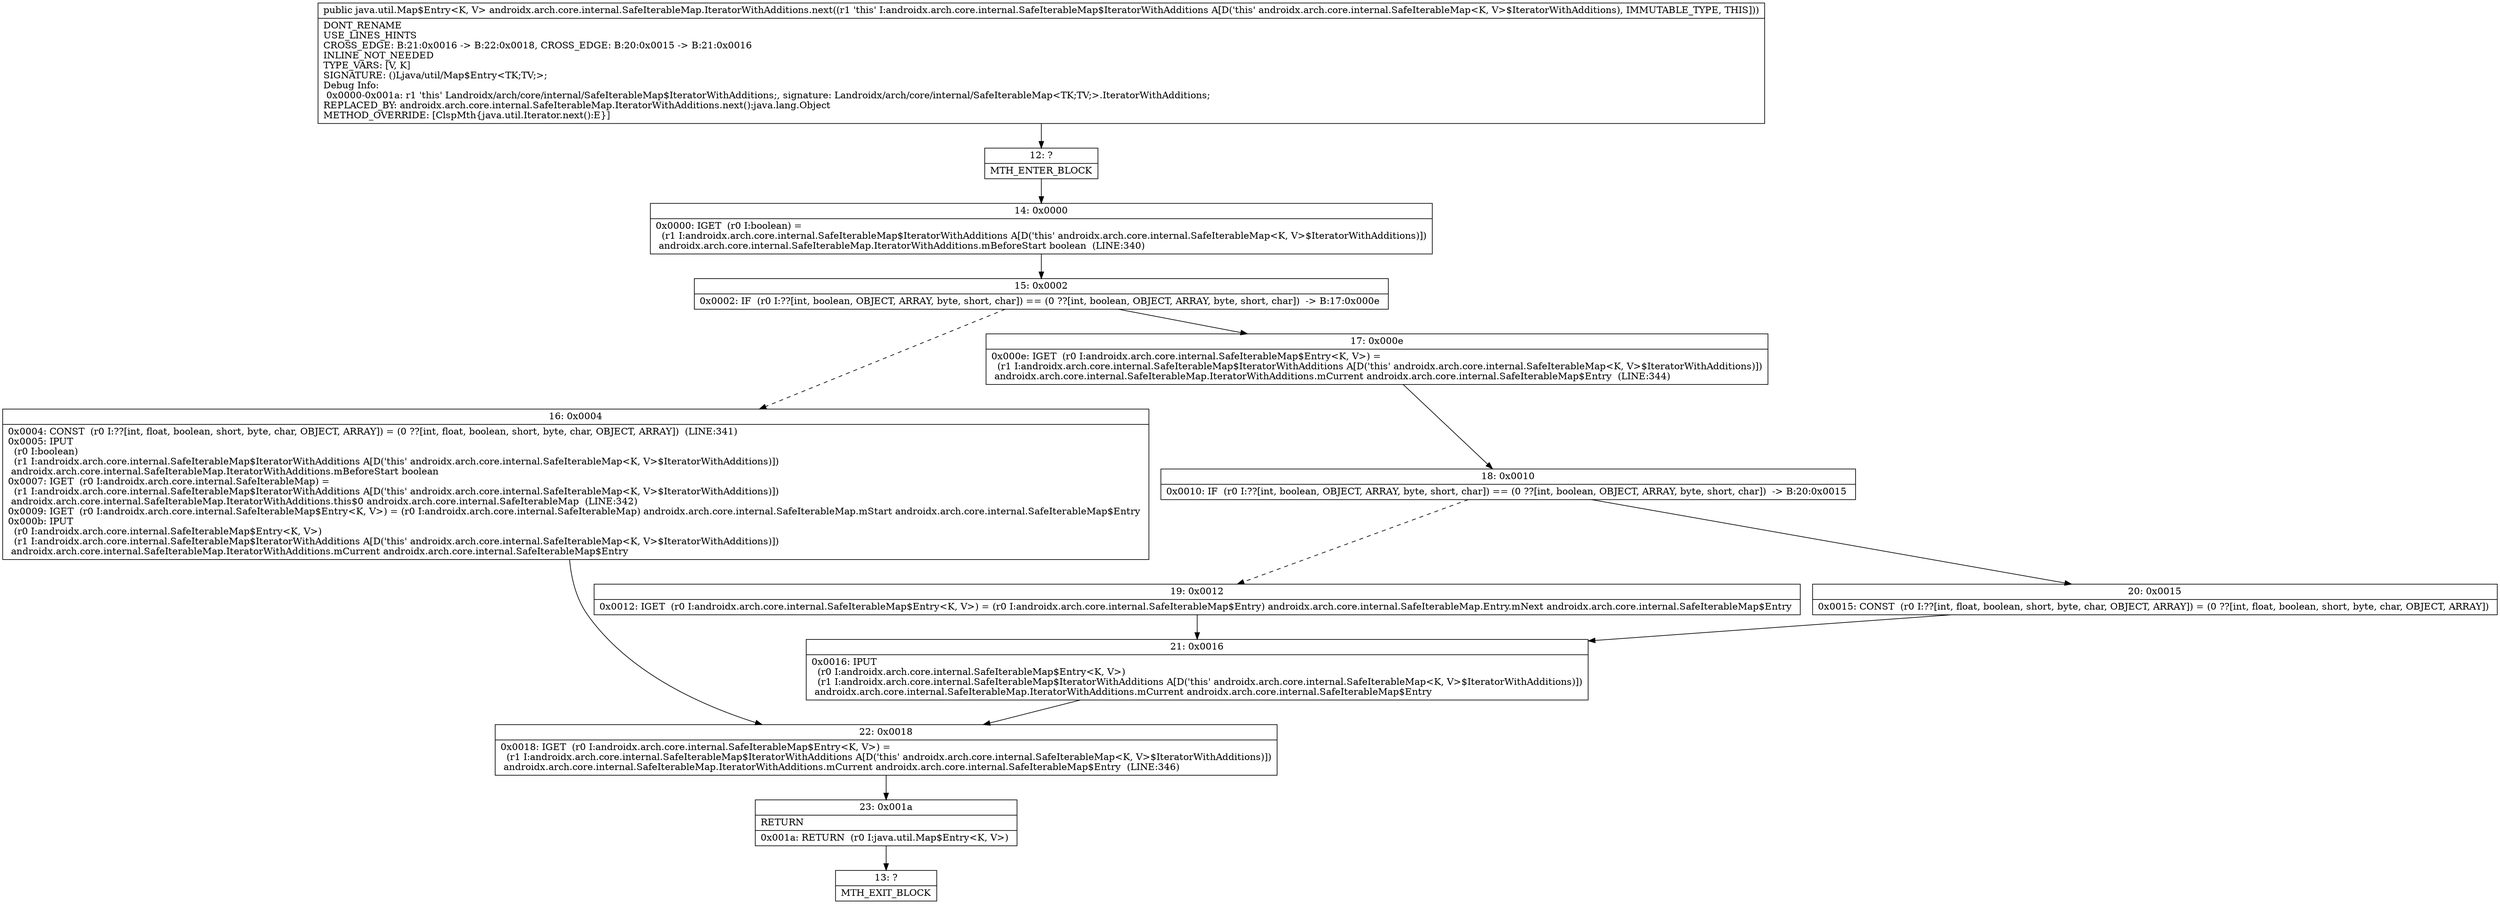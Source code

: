 digraph "CFG forandroidx.arch.core.internal.SafeIterableMap.IteratorWithAdditions.next()Ljava\/util\/Map$Entry;" {
Node_12 [shape=record,label="{12\:\ ?|MTH_ENTER_BLOCK\l}"];
Node_14 [shape=record,label="{14\:\ 0x0000|0x0000: IGET  (r0 I:boolean) = \l  (r1 I:androidx.arch.core.internal.SafeIterableMap$IteratorWithAdditions A[D('this' androidx.arch.core.internal.SafeIterableMap\<K, V\>$IteratorWithAdditions)])\l androidx.arch.core.internal.SafeIterableMap.IteratorWithAdditions.mBeforeStart boolean  (LINE:340)\l}"];
Node_15 [shape=record,label="{15\:\ 0x0002|0x0002: IF  (r0 I:??[int, boolean, OBJECT, ARRAY, byte, short, char]) == (0 ??[int, boolean, OBJECT, ARRAY, byte, short, char])  \-\> B:17:0x000e \l}"];
Node_16 [shape=record,label="{16\:\ 0x0004|0x0004: CONST  (r0 I:??[int, float, boolean, short, byte, char, OBJECT, ARRAY]) = (0 ??[int, float, boolean, short, byte, char, OBJECT, ARRAY])  (LINE:341)\l0x0005: IPUT  \l  (r0 I:boolean)\l  (r1 I:androidx.arch.core.internal.SafeIterableMap$IteratorWithAdditions A[D('this' androidx.arch.core.internal.SafeIterableMap\<K, V\>$IteratorWithAdditions)])\l androidx.arch.core.internal.SafeIterableMap.IteratorWithAdditions.mBeforeStart boolean \l0x0007: IGET  (r0 I:androidx.arch.core.internal.SafeIterableMap) = \l  (r1 I:androidx.arch.core.internal.SafeIterableMap$IteratorWithAdditions A[D('this' androidx.arch.core.internal.SafeIterableMap\<K, V\>$IteratorWithAdditions)])\l androidx.arch.core.internal.SafeIterableMap.IteratorWithAdditions.this$0 androidx.arch.core.internal.SafeIterableMap  (LINE:342)\l0x0009: IGET  (r0 I:androidx.arch.core.internal.SafeIterableMap$Entry\<K, V\>) = (r0 I:androidx.arch.core.internal.SafeIterableMap) androidx.arch.core.internal.SafeIterableMap.mStart androidx.arch.core.internal.SafeIterableMap$Entry \l0x000b: IPUT  \l  (r0 I:androidx.arch.core.internal.SafeIterableMap$Entry\<K, V\>)\l  (r1 I:androidx.arch.core.internal.SafeIterableMap$IteratorWithAdditions A[D('this' androidx.arch.core.internal.SafeIterableMap\<K, V\>$IteratorWithAdditions)])\l androidx.arch.core.internal.SafeIterableMap.IteratorWithAdditions.mCurrent androidx.arch.core.internal.SafeIterableMap$Entry \l}"];
Node_22 [shape=record,label="{22\:\ 0x0018|0x0018: IGET  (r0 I:androidx.arch.core.internal.SafeIterableMap$Entry\<K, V\>) = \l  (r1 I:androidx.arch.core.internal.SafeIterableMap$IteratorWithAdditions A[D('this' androidx.arch.core.internal.SafeIterableMap\<K, V\>$IteratorWithAdditions)])\l androidx.arch.core.internal.SafeIterableMap.IteratorWithAdditions.mCurrent androidx.arch.core.internal.SafeIterableMap$Entry  (LINE:346)\l}"];
Node_23 [shape=record,label="{23\:\ 0x001a|RETURN\l|0x001a: RETURN  (r0 I:java.util.Map$Entry\<K, V\>) \l}"];
Node_13 [shape=record,label="{13\:\ ?|MTH_EXIT_BLOCK\l}"];
Node_17 [shape=record,label="{17\:\ 0x000e|0x000e: IGET  (r0 I:androidx.arch.core.internal.SafeIterableMap$Entry\<K, V\>) = \l  (r1 I:androidx.arch.core.internal.SafeIterableMap$IteratorWithAdditions A[D('this' androidx.arch.core.internal.SafeIterableMap\<K, V\>$IteratorWithAdditions)])\l androidx.arch.core.internal.SafeIterableMap.IteratorWithAdditions.mCurrent androidx.arch.core.internal.SafeIterableMap$Entry  (LINE:344)\l}"];
Node_18 [shape=record,label="{18\:\ 0x0010|0x0010: IF  (r0 I:??[int, boolean, OBJECT, ARRAY, byte, short, char]) == (0 ??[int, boolean, OBJECT, ARRAY, byte, short, char])  \-\> B:20:0x0015 \l}"];
Node_19 [shape=record,label="{19\:\ 0x0012|0x0012: IGET  (r0 I:androidx.arch.core.internal.SafeIterableMap$Entry\<K, V\>) = (r0 I:androidx.arch.core.internal.SafeIterableMap$Entry) androidx.arch.core.internal.SafeIterableMap.Entry.mNext androidx.arch.core.internal.SafeIterableMap$Entry \l}"];
Node_21 [shape=record,label="{21\:\ 0x0016|0x0016: IPUT  \l  (r0 I:androidx.arch.core.internal.SafeIterableMap$Entry\<K, V\>)\l  (r1 I:androidx.arch.core.internal.SafeIterableMap$IteratorWithAdditions A[D('this' androidx.arch.core.internal.SafeIterableMap\<K, V\>$IteratorWithAdditions)])\l androidx.arch.core.internal.SafeIterableMap.IteratorWithAdditions.mCurrent androidx.arch.core.internal.SafeIterableMap$Entry \l}"];
Node_20 [shape=record,label="{20\:\ 0x0015|0x0015: CONST  (r0 I:??[int, float, boolean, short, byte, char, OBJECT, ARRAY]) = (0 ??[int, float, boolean, short, byte, char, OBJECT, ARRAY]) \l}"];
MethodNode[shape=record,label="{public java.util.Map$Entry\<K, V\> androidx.arch.core.internal.SafeIterableMap.IteratorWithAdditions.next((r1 'this' I:androidx.arch.core.internal.SafeIterableMap$IteratorWithAdditions A[D('this' androidx.arch.core.internal.SafeIterableMap\<K, V\>$IteratorWithAdditions), IMMUTABLE_TYPE, THIS]))  | DONT_RENAME\lUSE_LINES_HINTS\lCROSS_EDGE: B:21:0x0016 \-\> B:22:0x0018, CROSS_EDGE: B:20:0x0015 \-\> B:21:0x0016\lINLINE_NOT_NEEDED\lTYPE_VARS: [V, K]\lSIGNATURE: ()Ljava\/util\/Map$Entry\<TK;TV;\>;\lDebug Info:\l  0x0000\-0x001a: r1 'this' Landroidx\/arch\/core\/internal\/SafeIterableMap$IteratorWithAdditions;, signature: Landroidx\/arch\/core\/internal\/SafeIterableMap\<TK;TV;\>.IteratorWithAdditions;\lREPLACED_BY: androidx.arch.core.internal.SafeIterableMap.IteratorWithAdditions.next():java.lang.Object\lMETHOD_OVERRIDE: [ClspMth\{java.util.Iterator.next():E\}]\l}"];
MethodNode -> Node_12;Node_12 -> Node_14;
Node_14 -> Node_15;
Node_15 -> Node_16[style=dashed];
Node_15 -> Node_17;
Node_16 -> Node_22;
Node_22 -> Node_23;
Node_23 -> Node_13;
Node_17 -> Node_18;
Node_18 -> Node_19[style=dashed];
Node_18 -> Node_20;
Node_19 -> Node_21;
Node_21 -> Node_22;
Node_20 -> Node_21;
}

